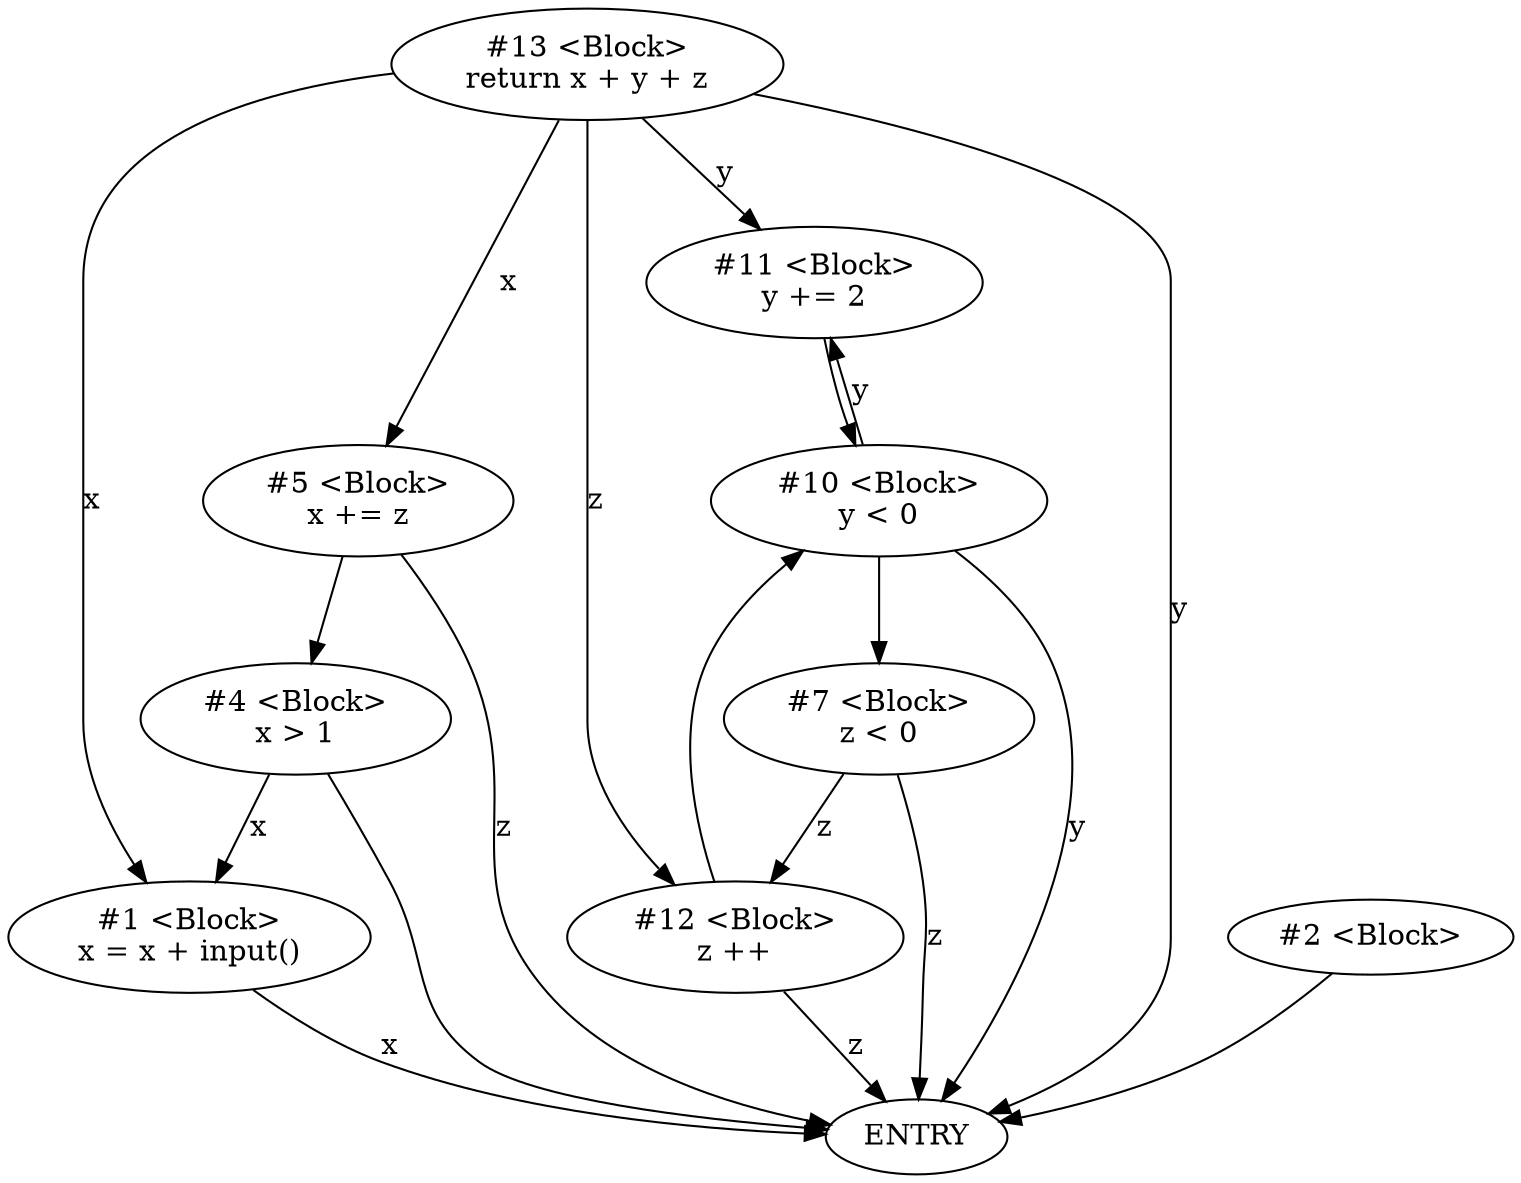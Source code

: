 strict digraph  {
1 [label="#1 &lt;Block&gt;
x = x + input()"];
4 [label="#4 &lt;Block&gt;
x &gt; 1"];
5 [label="#5 &lt;Block&gt;
x += z"];
7 [label="#7 &lt;Block&gt;
z &lt; 0"];
10 [label="#10 &lt;Block&gt;
y &lt; 0"];
13 [label="#13 &lt;Block&gt;
return x + y + z"];
11 [label="#11 &lt;Block&gt;
y += 2"];
12 [label="#12 &lt;Block&gt;
z ++"];
2 [label="#2 &lt;Block&gt;\n"];
ENTRY;
1 -> ENTRY  [label=x];
4 -> ENTRY;
4 -> 1  [label=x];
5 -> 4;
5 -> ENTRY  [label=z];
7 -> ENTRY  [label=z];
7 -> 12  [label=z];
10 -> 7;
10 -> 11  [label=y];
10 -> ENTRY  [label=y];
13 -> ENTRY  [label=y];
13 -> 1  [label=x];
13 -> 5  [label=x];
13 -> 12  [label=z];
13 -> 11  [label=y];
11 -> 10;
12 -> 10;
12 -> ENTRY  [label=z];
2 -> ENTRY;
}

